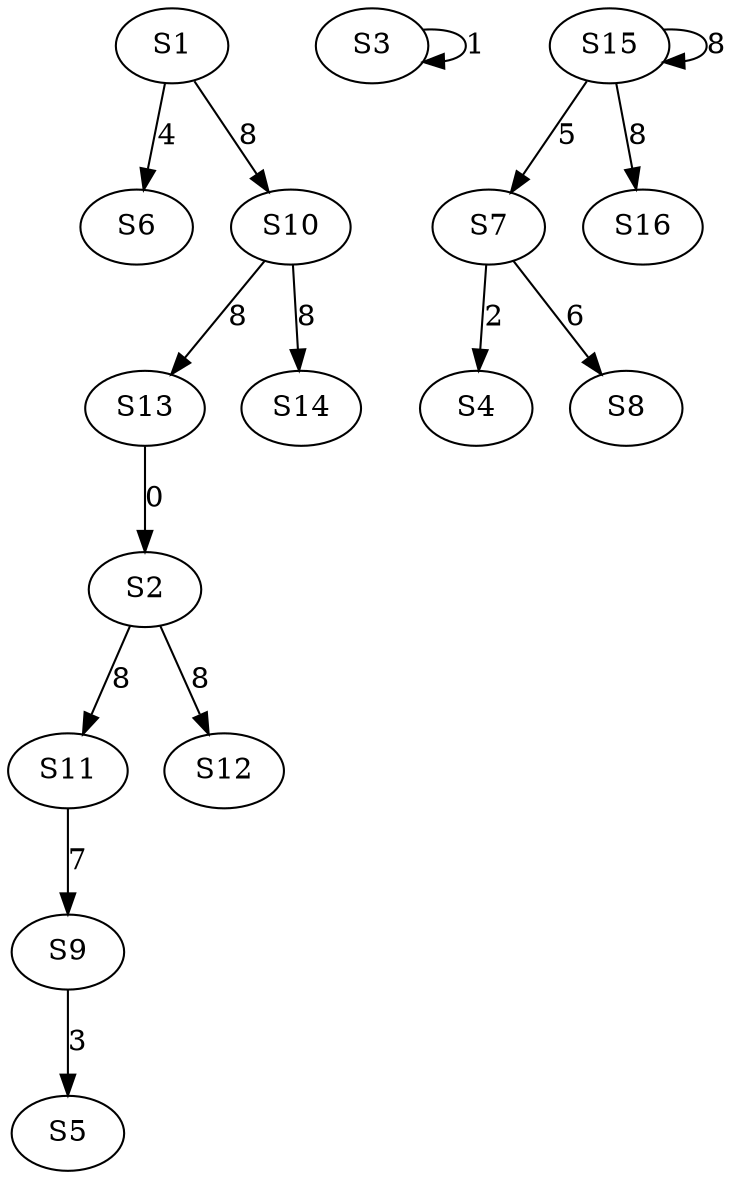 strict digraph {
	S13 -> S2 [ label = 0 ];
	S3 -> S3 [ label = 1 ];
	S7 -> S4 [ label = 2 ];
	S9 -> S5 [ label = 3 ];
	S1 -> S6 [ label = 4 ];
	S15 -> S7 [ label = 5 ];
	S7 -> S8 [ label = 6 ];
	S11 -> S9 [ label = 7 ];
	S1 -> S10 [ label = 8 ];
	S2 -> S11 [ label = 8 ];
	S2 -> S12 [ label = 8 ];
	S10 -> S13 [ label = 8 ];
	S10 -> S14 [ label = 8 ];
	S15 -> S15 [ label = 8 ];
	S15 -> S16 [ label = 8 ];
}